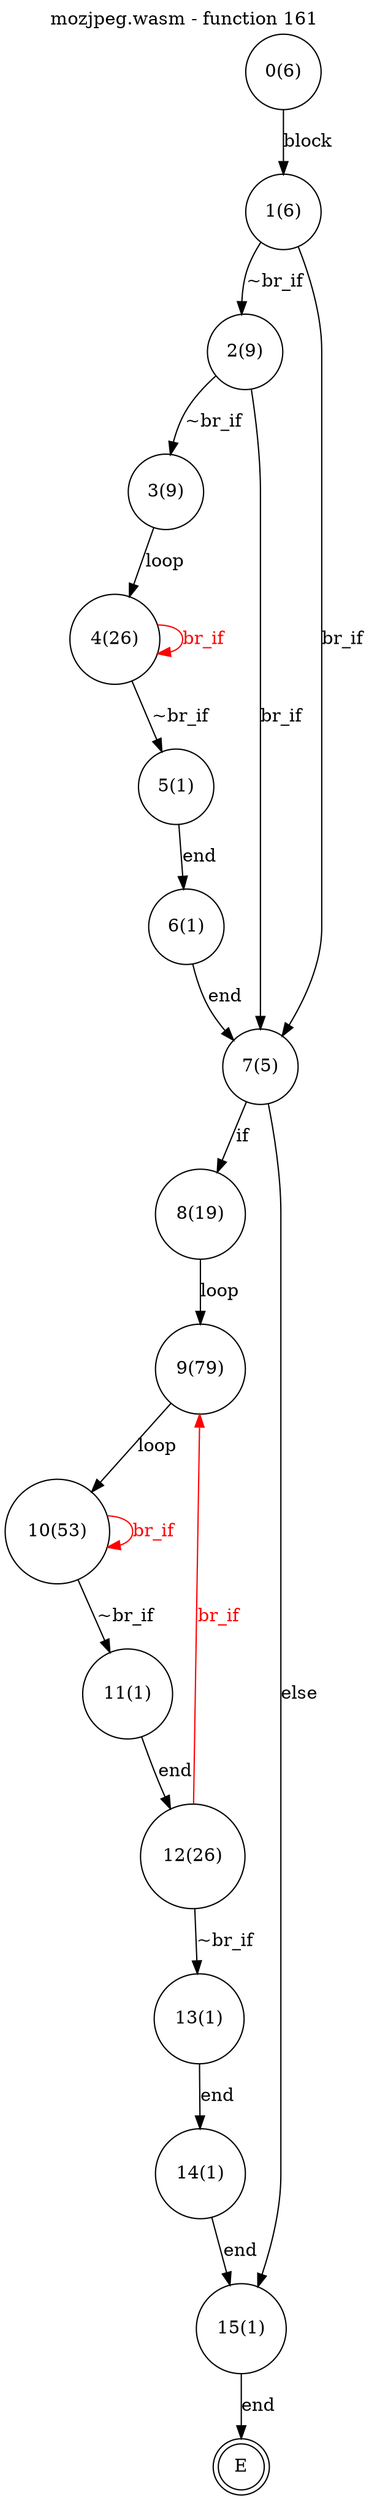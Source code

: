 digraph finite_state_machine {
    label = "mozjpeg.wasm - function 161"
    labelloc =  t
    labelfontsize = 16
    labelfontcolor = black
    labelfontname = "Helvetica"
    node [shape = doublecircle]; E ;
node [shape=circle, fontcolor=black, style="", label="0(6)"]0
node [shape=circle, fontcolor=black, style="", label="1(6)"]1
node [shape=circle, fontcolor=black, style="", label="2(9)"]2
node [shape=circle, fontcolor=black, style="", label="3(9)"]3
node [shape=circle, fontcolor=black, style="", label="4(26)"]4
node [shape=circle, fontcolor=black, style="", label="5(1)"]5
node [shape=circle, fontcolor=black, style="", label="6(1)"]6
node [shape=circle, fontcolor=black, style="", label="7(5)"]7
node [shape=circle, fontcolor=black, style="", label="8(19)"]8
node [shape=circle, fontcolor=black, style="", label="9(79)"]9
node [shape=circle, fontcolor=black, style="", label="10(53)"]10
node [shape=circle, fontcolor=black, style="", label="11(1)"]11
node [shape=circle, fontcolor=black, style="", label="12(26)"]12
node [shape=circle, fontcolor=black, style="", label="13(1)"]13
node [shape=circle, fontcolor=black, style="", label="14(1)"]14
node [shape=circle, fontcolor=black, style="", label="15(1)"]15
node [shape=circle, fontcolor=black, style="", label="E"]E
    0 -> 1[label="block"];
    1 -> 2[label="~br_if"];
    1 -> 7[label="br_if"];
    2 -> 3[label="~br_if"];
    2 -> 7[label="br_if"];
    3 -> 4[label="loop"];
    4 -> 5[label="~br_if"];
    4 -> 4[color="red" fontcolor="red" label="br_if"];
    5 -> 6[label="end"];
    6 -> 7[label="end"];
    7 -> 8[label="if"];
    7 -> 15[label="else"];
    8 -> 9[label="loop"];
    9 -> 10[label="loop"];
    10 -> 11[label="~br_if"];
    10 -> 10[color="red" fontcolor="red" label="br_if"];
    11 -> 12[label="end"];
    12 -> 13[label="~br_if"];
    12 -> 9[color="red" fontcolor="red" label="br_if"];
    13 -> 14[label="end"];
    14 -> 15[label="end"];
    15 -> E[label="end"];
}

